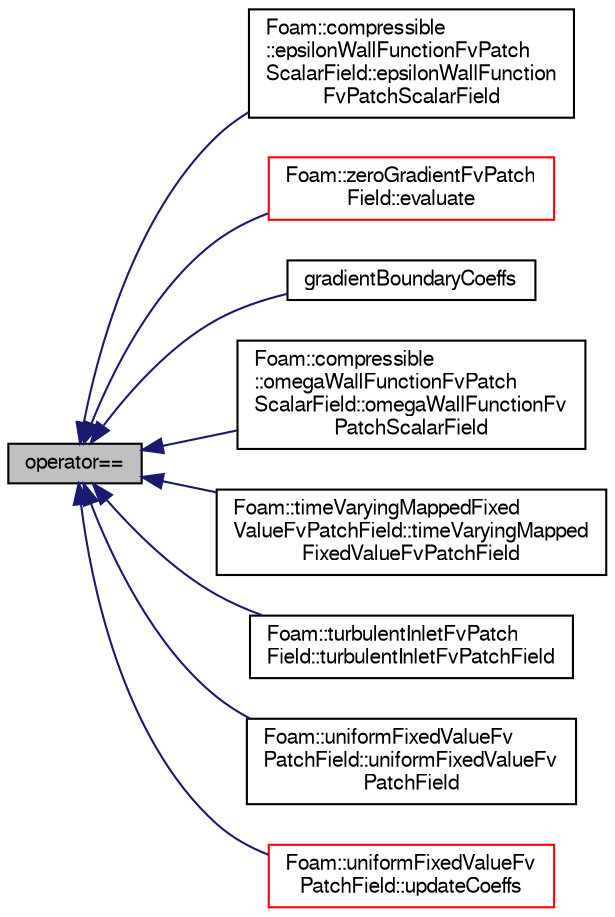 digraph "operator=="
{
  bgcolor="transparent";
  edge [fontname="FreeSans",fontsize="10",labelfontname="FreeSans",labelfontsize="10"];
  node [fontname="FreeSans",fontsize="10",shape=record];
  rankdir="LR";
  Node2670 [label="operator==",height=0.2,width=0.4,color="black", fillcolor="grey75", style="filled", fontcolor="black"];
  Node2670 -> Node2671 [dir="back",color="midnightblue",fontsize="10",style="solid",fontname="FreeSans"];
  Node2671 [label="Foam::compressible\l::epsilonWallFunctionFvPatch\lScalarField::epsilonWallFunction\lFvPatchScalarField",height=0.2,width=0.4,color="black",URL="$a30682.html#a82aded9843475070853e25b4d3109872",tooltip="Construct from patch, internal field and dictionary. "];
  Node2670 -> Node2672 [dir="back",color="midnightblue",fontsize="10",style="solid",fontname="FreeSans"];
  Node2672 [label="Foam::zeroGradientFvPatch\lField::evaluate",height=0.2,width=0.4,color="red",URL="$a22002.html#a3b59c070ab0408e3bbb21927540159f4",tooltip="Evaluate the patch field. "];
  Node2670 -> Node2677 [dir="back",color="midnightblue",fontsize="10",style="solid",fontname="FreeSans"];
  Node2677 [label="gradientBoundaryCoeffs",height=0.2,width=0.4,color="black",URL="$a22354.html#ac7b65e2f43671830c727efe609613877",tooltip="Return the matrix source coefficients corresponding to the. "];
  Node2670 -> Node2678 [dir="back",color="midnightblue",fontsize="10",style="solid",fontname="FreeSans"];
  Node2678 [label="Foam::compressible\l::omegaWallFunctionFvPatch\lScalarField::omegaWallFunctionFv\lPatchScalarField",height=0.2,width=0.4,color="black",URL="$a30726.html#ada7b2c53a2f3c6a4823b40ca462403eb",tooltip="Construct from patch, internal field and dictionary. "];
  Node2670 -> Node2679 [dir="back",color="midnightblue",fontsize="10",style="solid",fontname="FreeSans"];
  Node2679 [label="Foam::timeVaryingMappedFixed\lValueFvPatchField::timeVaryingMapped\lFixedValueFvPatchField",height=0.2,width=0.4,color="black",URL="$a22282.html#ab6ebe095ad5fd480dd622738a792c59e",tooltip="Construct from patch, internal field and dictionary. "];
  Node2670 -> Node2680 [dir="back",color="midnightblue",fontsize="10",style="solid",fontname="FreeSans"];
  Node2680 [label="Foam::turbulentInletFvPatch\lField::turbulentInletFvPatchField",height=0.2,width=0.4,color="black",URL="$a22298.html#a5d91a14935f67d419ef0d68ef3845d1c",tooltip="Construct from patch, internal field and dictionary. "];
  Node2670 -> Node2681 [dir="back",color="midnightblue",fontsize="10",style="solid",fontname="FreeSans"];
  Node2681 [label="Foam::uniformFixedValueFv\lPatchField::uniformFixedValueFv\lPatchField",height=0.2,width=0.4,color="black",URL="$a22314.html#ac4441c44bfa191d560ee3fc6c1aae83a",tooltip="Construct by mapping given uniformFixedValueFvPatchField. "];
  Node2670 -> Node2682 [dir="back",color="midnightblue",fontsize="10",style="solid",fontname="FreeSans"];
  Node2682 [label="Foam::uniformFixedValueFv\lPatchField::updateCoeffs",height=0.2,width=0.4,color="red",URL="$a22314.html#a7e24eafac629d3733181cd942d4c902f",tooltip="Update the coefficients associated with the patch field. "];
}
